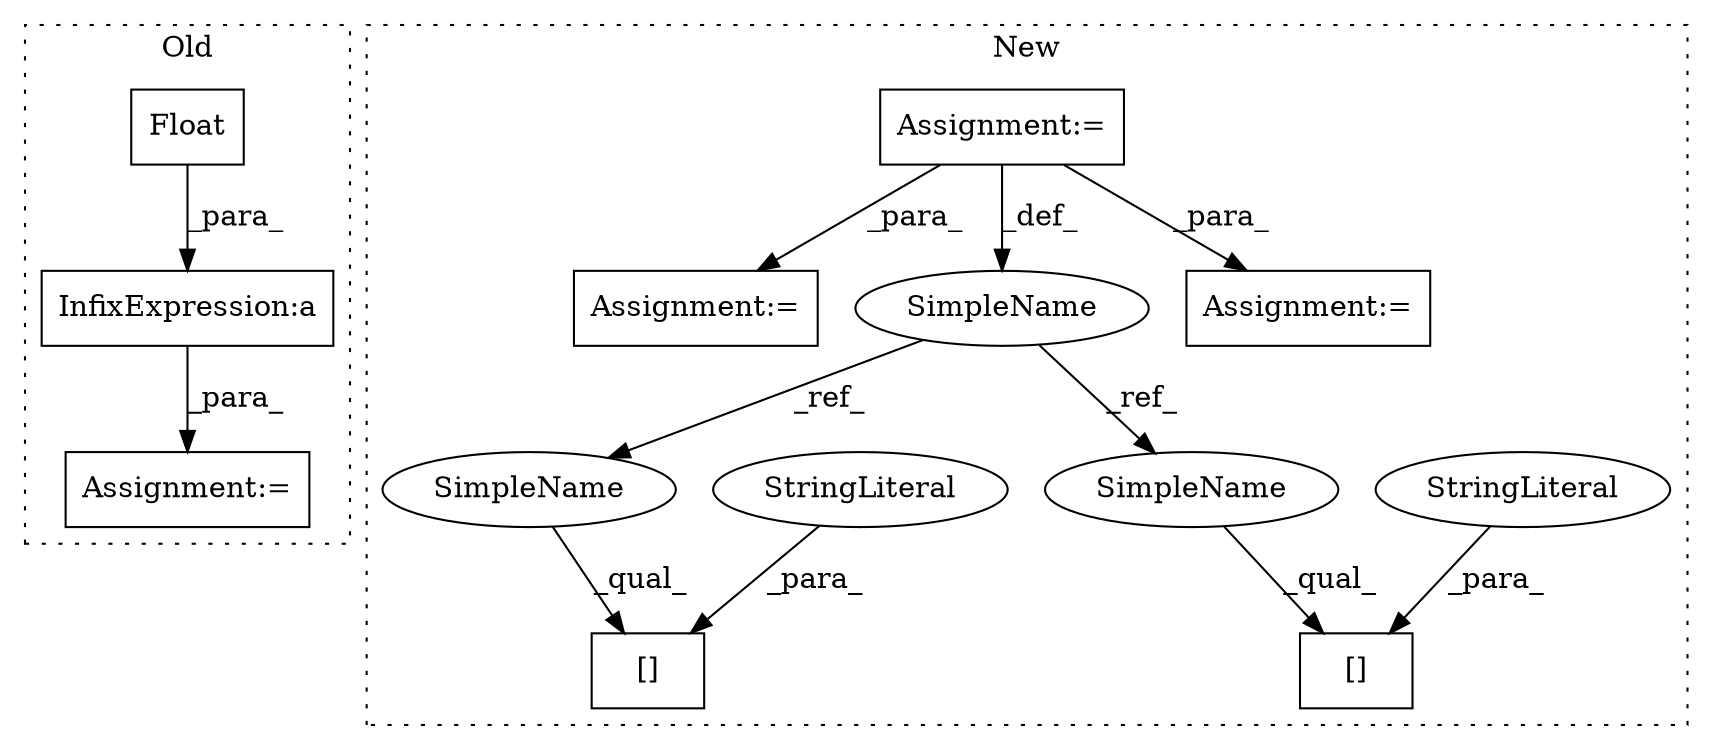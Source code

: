 digraph G {
subgraph cluster0 {
1 [label="Float" a="32" s="668,682" l="6,1" shape="box"];
3 [label="Assignment:=" a="7" s="666" l="1" shape="box"];
11 [label="InfixExpression:a" a="27" s="683" l="3" shape="box"];
label = "Old";
style="dotted";
}
subgraph cluster1 {
2 [label="[]" a="2" s="807,834" l="9,1" shape="box"];
4 [label="StringLiteral" a="45" s="816" l="18" shape="ellipse"];
5 [label="Assignment:=" a="7" s="697" l="1" shape="box"];
6 [label="Assignment:=" a="7" s="853" l="1" shape="box"];
7 [label="[]" a="2" s="864,891" l="9,1" shape="box"];
8 [label="StringLiteral" a="45" s="873" l="18" shape="ellipse"];
9 [label="SimpleName" a="42" s="689" l="8" shape="ellipse"];
10 [label="Assignment:=" a="7" s="796" l="1" shape="box"];
12 [label="SimpleName" a="42" s="807" l="8" shape="ellipse"];
13 [label="SimpleName" a="42" s="864" l="8" shape="ellipse"];
label = "New";
style="dotted";
}
1 -> 11 [label="_para_"];
4 -> 2 [label="_para_"];
5 -> 6 [label="_para_"];
5 -> 9 [label="_def_"];
5 -> 10 [label="_para_"];
8 -> 7 [label="_para_"];
9 -> 13 [label="_ref_"];
9 -> 12 [label="_ref_"];
11 -> 3 [label="_para_"];
12 -> 2 [label="_qual_"];
13 -> 7 [label="_qual_"];
}